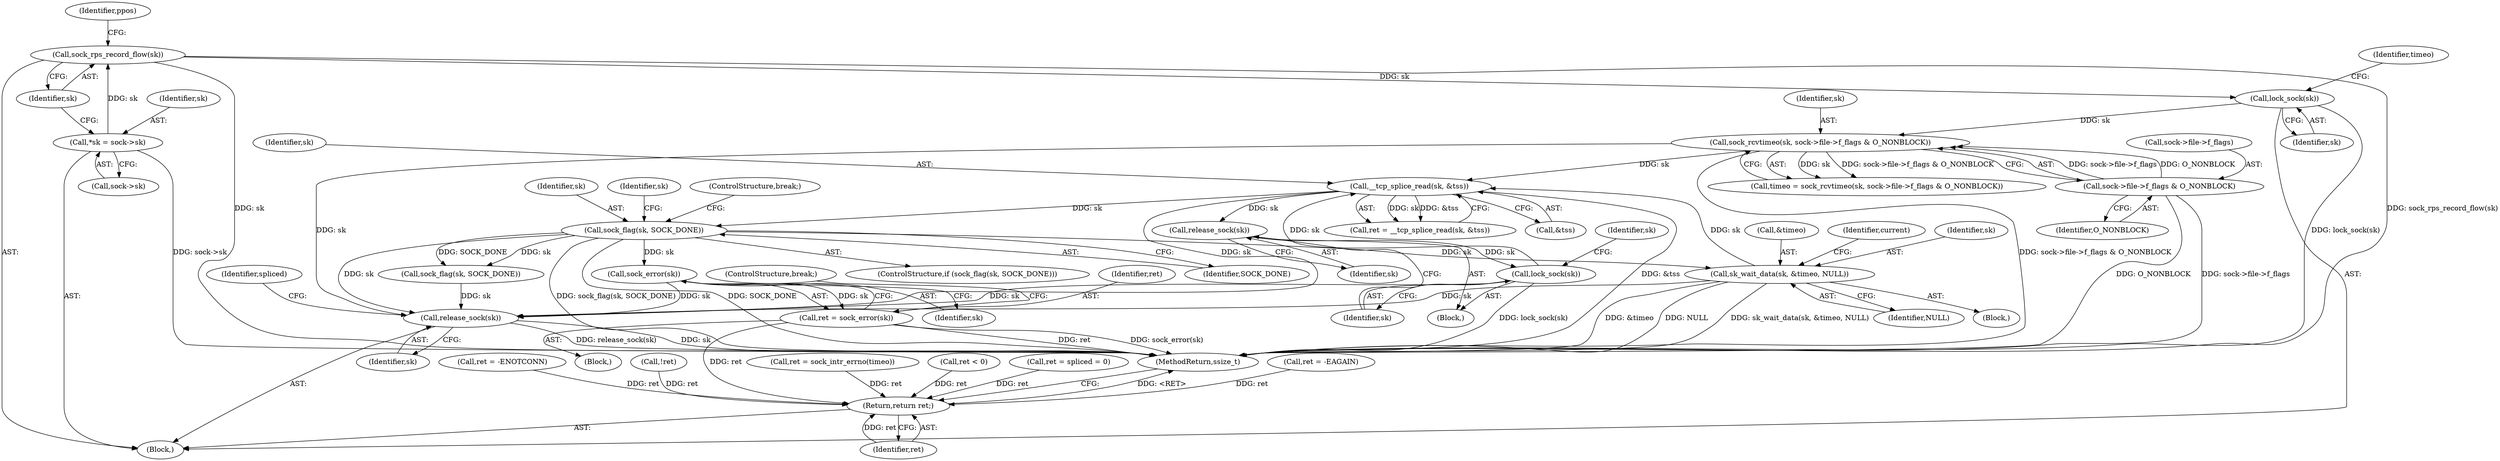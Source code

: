 digraph "0_linux_ccf7abb93af09ad0868ae9033d1ca8108bdaec82@pointer" {
"1000183" [label="(Call,sock_error(sk))"];
"1000172" [label="(Call,sock_flag(sk, SOCK_DONE))"];
"1000154" [label="(Call,__tcp_splice_read(sk, &tss))"];
"1000227" [label="(Call,sk_wait_data(sk, &timeo, NULL))"];
"1000138" [label="(Call,sock_rcvtimeo(sk, sock->file->f_flags & O_NONBLOCK))"];
"1000134" [label="(Call,lock_sock(sk))"];
"1000120" [label="(Call,sock_rps_record_flow(sk))"];
"1000111" [label="(Call,*sk = sock->sk)"];
"1000140" [label="(Call,sock->file->f_flags & O_NONBLOCK)"];
"1000256" [label="(Call,lock_sock(sk))"];
"1000254" [label="(Call,release_sock(sk))"];
"1000181" [label="(Call,ret = sock_error(sk))"];
"1000284" [label="(Return,return ret;)"];
"1000278" [label="(Call,release_sock(sk))"];
"1000154" [label="(Call,__tcp_splice_read(sk, &tss))"];
"1000146" [label="(Identifier,O_NONBLOCK)"];
"1000278" [label="(Call,release_sock(sk))"];
"1000121" [label="(Identifier,sk)"];
"1000137" [label="(Identifier,timeo)"];
"1000181" [label="(Call,ret = sock_error(sk))"];
"1000175" [label="(ControlStructure,break;)"];
"1000125" [label="(Identifier,ppos)"];
"1000111" [label="(Call,*sk = sock->sk)"];
"1000140" [label="(Call,sock->file->f_flags & O_NONBLOCK)"];
"1000261" [label="(Identifier,sk)"];
"1000155" [label="(Identifier,sk)"];
"1000214" [label="(Call,ret = -EAGAIN)"];
"1000202" [label="(Call,sock_flag(sk, SOCK_DONE))"];
"1000112" [label="(Identifier,sk)"];
"1000151" [label="(Block,)"];
"1000173" [label="(Identifier,sk)"];
"1000228" [label="(Identifier,sk)"];
"1000171" [label="(ControlStructure,if (sock_flag(sk, SOCK_DONE)))"];
"1000113" [label="(Call,sock->sk)"];
"1000172" [label="(Call,sock_flag(sk, SOCK_DONE))"];
"1000229" [label="(Call,&timeo)"];
"1000279" [label="(Identifier,sk)"];
"1000227" [label="(Call,sk_wait_data(sk, &timeo, NULL))"];
"1000285" [label="(Identifier,ret)"];
"1000182" [label="(Identifier,ret)"];
"1000254" [label="(Call,release_sock(sk))"];
"1000183" [label="(Call,sock_error(sk))"];
"1000135" [label="(Identifier,sk)"];
"1000139" [label="(Identifier,sk)"];
"1000184" [label="(Identifier,sk)"];
"1000257" [label="(Identifier,sk)"];
"1000256" [label="(Call,lock_sock(sk))"];
"1000205" [label="(Call,ret = -ENOTCONN)"];
"1000255" [label="(Identifier,sk)"];
"1000136" [label="(Call,timeo = sock_rcvtimeo(sk, sock->file->f_flags & O_NONBLOCK))"];
"1000120" [label="(Call,sock_rps_record_flow(sk))"];
"1000165" [label="(Call,!ret)"];
"1000231" [label="(Identifier,NULL)"];
"1000236" [label="(Call,ret = sock_intr_errno(timeo))"];
"1000159" [label="(Call,ret < 0)"];
"1000174" [label="(Identifier,SOCK_DONE)"];
"1000109" [label="(Block,)"];
"1000178" [label="(Identifier,sk)"];
"1000167" [label="(Block,)"];
"1000281" [label="(Identifier,spliced)"];
"1000180" [label="(Block,)"];
"1000141" [label="(Call,sock->file->f_flags)"];
"1000152" [label="(Call,ret = __tcp_splice_read(sk, &tss))"];
"1000286" [label="(MethodReturn,ssize_t)"];
"1000134" [label="(Call,lock_sock(sk))"];
"1000234" [label="(Identifier,current)"];
"1000185" [label="(ControlStructure,break;)"];
"1000156" [label="(Call,&tss)"];
"1000138" [label="(Call,sock_rcvtimeo(sk, sock->file->f_flags & O_NONBLOCK))"];
"1000284" [label="(Return,return ret;)"];
"1000129" [label="(Call,ret = spliced = 0)"];
"1000183" -> "1000181"  [label="AST: "];
"1000183" -> "1000184"  [label="CFG: "];
"1000184" -> "1000183"  [label="AST: "];
"1000181" -> "1000183"  [label="CFG: "];
"1000183" -> "1000181"  [label="DDG: sk"];
"1000172" -> "1000183"  [label="DDG: sk"];
"1000183" -> "1000278"  [label="DDG: sk"];
"1000172" -> "1000171"  [label="AST: "];
"1000172" -> "1000174"  [label="CFG: "];
"1000173" -> "1000172"  [label="AST: "];
"1000174" -> "1000172"  [label="AST: "];
"1000175" -> "1000172"  [label="CFG: "];
"1000178" -> "1000172"  [label="CFG: "];
"1000172" -> "1000286"  [label="DDG: sock_flag(sk, SOCK_DONE)"];
"1000172" -> "1000286"  [label="DDG: SOCK_DONE"];
"1000154" -> "1000172"  [label="DDG: sk"];
"1000172" -> "1000202"  [label="DDG: sk"];
"1000172" -> "1000202"  [label="DDG: SOCK_DONE"];
"1000172" -> "1000227"  [label="DDG: sk"];
"1000172" -> "1000278"  [label="DDG: sk"];
"1000154" -> "1000152"  [label="AST: "];
"1000154" -> "1000156"  [label="CFG: "];
"1000155" -> "1000154"  [label="AST: "];
"1000156" -> "1000154"  [label="AST: "];
"1000152" -> "1000154"  [label="CFG: "];
"1000154" -> "1000286"  [label="DDG: &tss"];
"1000154" -> "1000152"  [label="DDG: sk"];
"1000154" -> "1000152"  [label="DDG: &tss"];
"1000227" -> "1000154"  [label="DDG: sk"];
"1000138" -> "1000154"  [label="DDG: sk"];
"1000256" -> "1000154"  [label="DDG: sk"];
"1000154" -> "1000254"  [label="DDG: sk"];
"1000154" -> "1000278"  [label="DDG: sk"];
"1000227" -> "1000167"  [label="AST: "];
"1000227" -> "1000231"  [label="CFG: "];
"1000228" -> "1000227"  [label="AST: "];
"1000229" -> "1000227"  [label="AST: "];
"1000231" -> "1000227"  [label="AST: "];
"1000234" -> "1000227"  [label="CFG: "];
"1000227" -> "1000286"  [label="DDG: sk_wait_data(sk, &timeo, NULL)"];
"1000227" -> "1000286"  [label="DDG: &timeo"];
"1000227" -> "1000286"  [label="DDG: NULL"];
"1000227" -> "1000278"  [label="DDG: sk"];
"1000138" -> "1000136"  [label="AST: "];
"1000138" -> "1000140"  [label="CFG: "];
"1000139" -> "1000138"  [label="AST: "];
"1000140" -> "1000138"  [label="AST: "];
"1000136" -> "1000138"  [label="CFG: "];
"1000138" -> "1000286"  [label="DDG: sock->file->f_flags & O_NONBLOCK"];
"1000138" -> "1000136"  [label="DDG: sk"];
"1000138" -> "1000136"  [label="DDG: sock->file->f_flags & O_NONBLOCK"];
"1000134" -> "1000138"  [label="DDG: sk"];
"1000140" -> "1000138"  [label="DDG: sock->file->f_flags"];
"1000140" -> "1000138"  [label="DDG: O_NONBLOCK"];
"1000138" -> "1000278"  [label="DDG: sk"];
"1000134" -> "1000109"  [label="AST: "];
"1000134" -> "1000135"  [label="CFG: "];
"1000135" -> "1000134"  [label="AST: "];
"1000137" -> "1000134"  [label="CFG: "];
"1000134" -> "1000286"  [label="DDG: lock_sock(sk)"];
"1000120" -> "1000134"  [label="DDG: sk"];
"1000120" -> "1000109"  [label="AST: "];
"1000120" -> "1000121"  [label="CFG: "];
"1000121" -> "1000120"  [label="AST: "];
"1000125" -> "1000120"  [label="CFG: "];
"1000120" -> "1000286"  [label="DDG: sk"];
"1000120" -> "1000286"  [label="DDG: sock_rps_record_flow(sk)"];
"1000111" -> "1000120"  [label="DDG: sk"];
"1000111" -> "1000109"  [label="AST: "];
"1000111" -> "1000113"  [label="CFG: "];
"1000112" -> "1000111"  [label="AST: "];
"1000113" -> "1000111"  [label="AST: "];
"1000121" -> "1000111"  [label="CFG: "];
"1000111" -> "1000286"  [label="DDG: sock->sk"];
"1000140" -> "1000146"  [label="CFG: "];
"1000141" -> "1000140"  [label="AST: "];
"1000146" -> "1000140"  [label="AST: "];
"1000140" -> "1000286"  [label="DDG: O_NONBLOCK"];
"1000140" -> "1000286"  [label="DDG: sock->file->f_flags"];
"1000256" -> "1000151"  [label="AST: "];
"1000256" -> "1000257"  [label="CFG: "];
"1000257" -> "1000256"  [label="AST: "];
"1000261" -> "1000256"  [label="CFG: "];
"1000256" -> "1000286"  [label="DDG: lock_sock(sk)"];
"1000254" -> "1000256"  [label="DDG: sk"];
"1000256" -> "1000278"  [label="DDG: sk"];
"1000254" -> "1000151"  [label="AST: "];
"1000254" -> "1000255"  [label="CFG: "];
"1000255" -> "1000254"  [label="AST: "];
"1000257" -> "1000254"  [label="CFG: "];
"1000181" -> "1000180"  [label="AST: "];
"1000182" -> "1000181"  [label="AST: "];
"1000185" -> "1000181"  [label="CFG: "];
"1000181" -> "1000286"  [label="DDG: ret"];
"1000181" -> "1000286"  [label="DDG: sock_error(sk)"];
"1000181" -> "1000284"  [label="DDG: ret"];
"1000284" -> "1000109"  [label="AST: "];
"1000284" -> "1000285"  [label="CFG: "];
"1000285" -> "1000284"  [label="AST: "];
"1000286" -> "1000284"  [label="CFG: "];
"1000284" -> "1000286"  [label="DDG: <RET>"];
"1000285" -> "1000284"  [label="DDG: ret"];
"1000129" -> "1000284"  [label="DDG: ret"];
"1000236" -> "1000284"  [label="DDG: ret"];
"1000159" -> "1000284"  [label="DDG: ret"];
"1000205" -> "1000284"  [label="DDG: ret"];
"1000165" -> "1000284"  [label="DDG: ret"];
"1000214" -> "1000284"  [label="DDG: ret"];
"1000278" -> "1000109"  [label="AST: "];
"1000278" -> "1000279"  [label="CFG: "];
"1000279" -> "1000278"  [label="AST: "];
"1000281" -> "1000278"  [label="CFG: "];
"1000278" -> "1000286"  [label="DDG: release_sock(sk)"];
"1000278" -> "1000286"  [label="DDG: sk"];
"1000202" -> "1000278"  [label="DDG: sk"];
}
